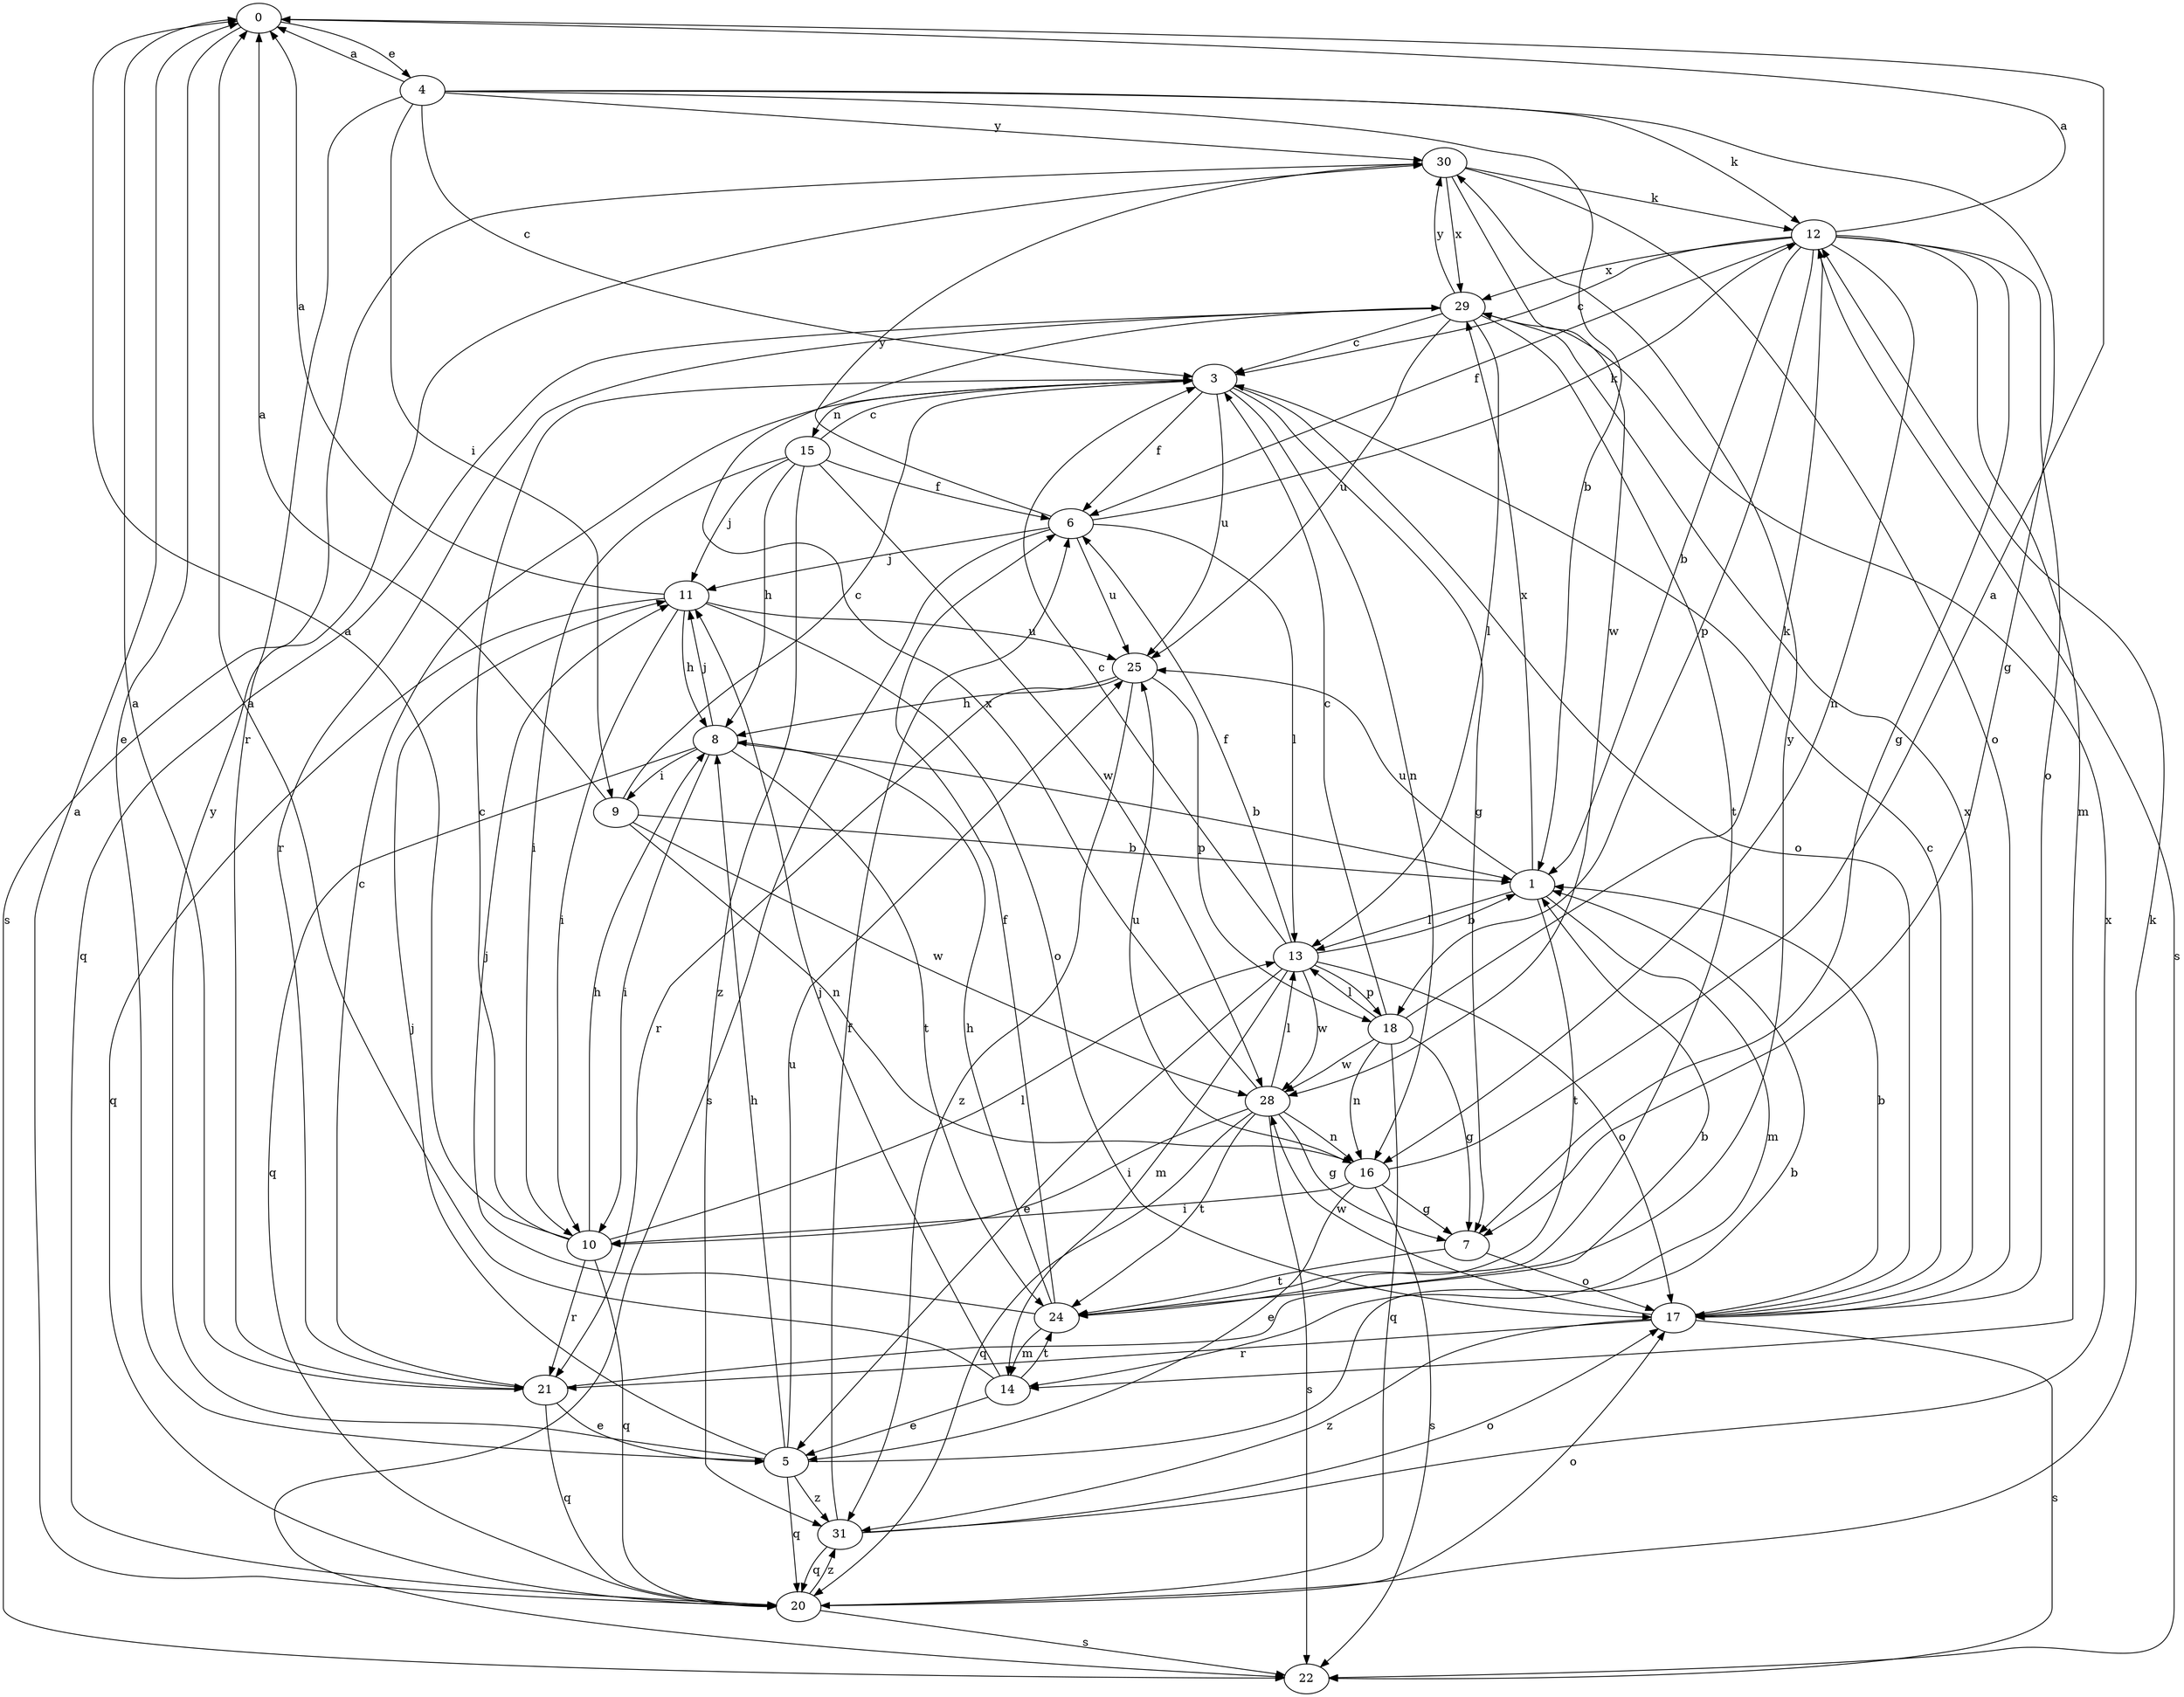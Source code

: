strict digraph  {
0;
1;
3;
4;
5;
6;
7;
8;
9;
10;
11;
12;
13;
14;
15;
16;
17;
18;
20;
21;
22;
24;
25;
28;
29;
30;
31;
0 -> 4  [label=e];
0 -> 5  [label=e];
1 -> 13  [label=l];
1 -> 14  [label=m];
1 -> 24  [label=t];
1 -> 25  [label=u];
1 -> 29  [label=x];
3 -> 6  [label=f];
3 -> 7  [label=g];
3 -> 15  [label=n];
3 -> 16  [label=n];
3 -> 17  [label=o];
3 -> 25  [label=u];
4 -> 0  [label=a];
4 -> 1  [label=b];
4 -> 3  [label=c];
4 -> 7  [label=g];
4 -> 9  [label=i];
4 -> 12  [label=k];
4 -> 21  [label=r];
4 -> 30  [label=y];
5 -> 1  [label=b];
5 -> 8  [label=h];
5 -> 11  [label=j];
5 -> 20  [label=q];
5 -> 25  [label=u];
5 -> 30  [label=y];
5 -> 31  [label=z];
6 -> 11  [label=j];
6 -> 12  [label=k];
6 -> 13  [label=l];
6 -> 22  [label=s];
6 -> 25  [label=u];
6 -> 30  [label=y];
7 -> 17  [label=o];
7 -> 24  [label=t];
8 -> 1  [label=b];
8 -> 9  [label=i];
8 -> 10  [label=i];
8 -> 11  [label=j];
8 -> 20  [label=q];
8 -> 24  [label=t];
9 -> 0  [label=a];
9 -> 1  [label=b];
9 -> 3  [label=c];
9 -> 16  [label=n];
9 -> 28  [label=w];
10 -> 0  [label=a];
10 -> 3  [label=c];
10 -> 8  [label=h];
10 -> 13  [label=l];
10 -> 20  [label=q];
10 -> 21  [label=r];
11 -> 0  [label=a];
11 -> 8  [label=h];
11 -> 10  [label=i];
11 -> 17  [label=o];
11 -> 20  [label=q];
11 -> 25  [label=u];
12 -> 0  [label=a];
12 -> 1  [label=b];
12 -> 3  [label=c];
12 -> 6  [label=f];
12 -> 7  [label=g];
12 -> 14  [label=m];
12 -> 16  [label=n];
12 -> 17  [label=o];
12 -> 18  [label=p];
12 -> 22  [label=s];
12 -> 29  [label=x];
13 -> 1  [label=b];
13 -> 3  [label=c];
13 -> 5  [label=e];
13 -> 6  [label=f];
13 -> 14  [label=m];
13 -> 17  [label=o];
13 -> 18  [label=p];
13 -> 28  [label=w];
14 -> 0  [label=a];
14 -> 5  [label=e];
14 -> 11  [label=j];
14 -> 24  [label=t];
15 -> 3  [label=c];
15 -> 6  [label=f];
15 -> 8  [label=h];
15 -> 10  [label=i];
15 -> 11  [label=j];
15 -> 28  [label=w];
15 -> 31  [label=z];
16 -> 0  [label=a];
16 -> 5  [label=e];
16 -> 7  [label=g];
16 -> 10  [label=i];
16 -> 22  [label=s];
16 -> 25  [label=u];
17 -> 1  [label=b];
17 -> 3  [label=c];
17 -> 21  [label=r];
17 -> 22  [label=s];
17 -> 28  [label=w];
17 -> 29  [label=x];
17 -> 31  [label=z];
18 -> 3  [label=c];
18 -> 7  [label=g];
18 -> 12  [label=k];
18 -> 13  [label=l];
18 -> 16  [label=n];
18 -> 20  [label=q];
18 -> 28  [label=w];
20 -> 0  [label=a];
20 -> 12  [label=k];
20 -> 17  [label=o];
20 -> 22  [label=s];
20 -> 31  [label=z];
21 -> 0  [label=a];
21 -> 1  [label=b];
21 -> 3  [label=c];
21 -> 5  [label=e];
21 -> 20  [label=q];
24 -> 6  [label=f];
24 -> 8  [label=h];
24 -> 11  [label=j];
24 -> 14  [label=m];
24 -> 30  [label=y];
25 -> 8  [label=h];
25 -> 18  [label=p];
25 -> 21  [label=r];
25 -> 31  [label=z];
28 -> 7  [label=g];
28 -> 10  [label=i];
28 -> 13  [label=l];
28 -> 16  [label=n];
28 -> 20  [label=q];
28 -> 22  [label=s];
28 -> 24  [label=t];
28 -> 29  [label=x];
29 -> 3  [label=c];
29 -> 13  [label=l];
29 -> 20  [label=q];
29 -> 21  [label=r];
29 -> 24  [label=t];
29 -> 25  [label=u];
29 -> 30  [label=y];
30 -> 12  [label=k];
30 -> 17  [label=o];
30 -> 22  [label=s];
30 -> 28  [label=w];
30 -> 29  [label=x];
31 -> 6  [label=f];
31 -> 17  [label=o];
31 -> 20  [label=q];
31 -> 29  [label=x];
}
